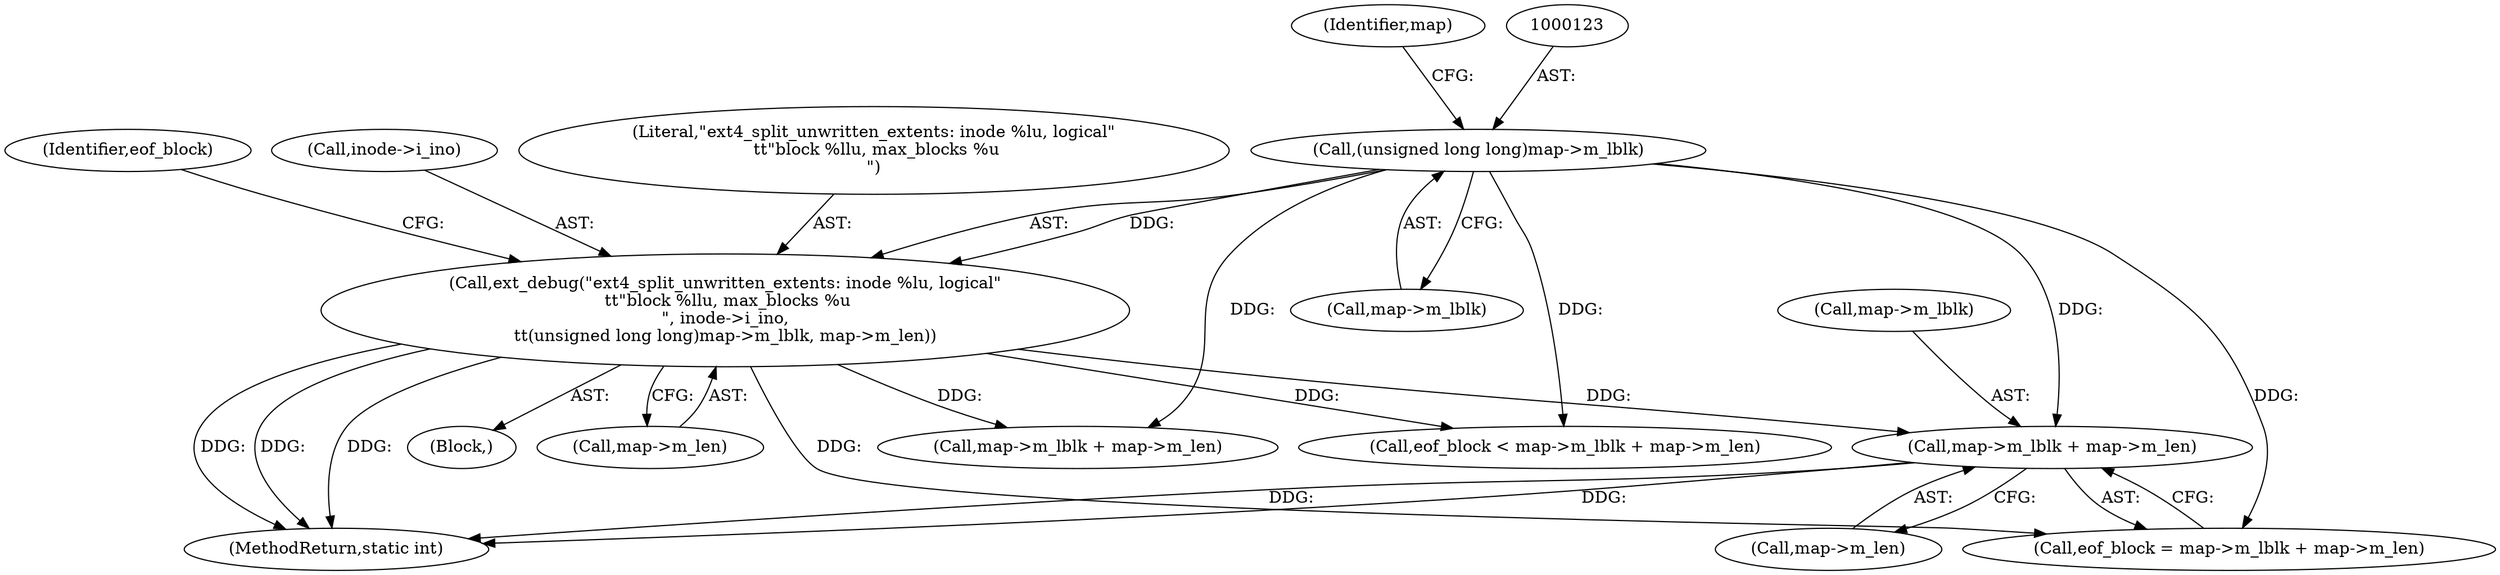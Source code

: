 digraph "0_linux_667eff35a1f56fa74ce98a0c7c29a40adc1ba4e3_0@pointer" {
"1000161" [label="(Call,map->m_lblk + map->m_len)"];
"1000122" [label="(Call,(unsigned long long)map->m_lblk)"];
"1000117" [label="(Call,ext_debug(\"ext4_split_unwritten_extents: inode %lu, logical\"\n \t\t\"block %llu, max_blocks %u\n\", inode->i_ino,\n\t\t(unsigned long long)map->m_lblk, map->m_len))"];
"1000117" [label="(Call,ext_debug(\"ext4_split_unwritten_extents: inode %lu, logical\"\n \t\t\"block %llu, max_blocks %u\n\", inode->i_ino,\n\t\t(unsigned long long)map->m_lblk, map->m_len))"];
"1000152" [label="(Call,map->m_lblk + map->m_len)"];
"1000128" [label="(Identifier,map)"];
"1000161" [label="(Call,map->m_lblk + map->m_len)"];
"1000122" [label="(Call,(unsigned long long)map->m_lblk)"];
"1000119" [label="(Call,inode->i_ino)"];
"1000159" [label="(Call,eof_block = map->m_lblk + map->m_len)"];
"1000165" [label="(Call,map->m_len)"];
"1000213" [label="(MethodReturn,static int)"];
"1000162" [label="(Call,map->m_lblk)"];
"1000107" [label="(Block,)"];
"1000118" [label="(Literal,\"ext4_split_unwritten_extents: inode %lu, logical\"\n \t\t\"block %llu, max_blocks %u\n\")"];
"1000127" [label="(Call,map->m_len)"];
"1000124" [label="(Call,map->m_lblk)"];
"1000131" [label="(Identifier,eof_block)"];
"1000150" [label="(Call,eof_block < map->m_lblk + map->m_len)"];
"1000161" -> "1000159"  [label="AST: "];
"1000161" -> "1000165"  [label="CFG: "];
"1000162" -> "1000161"  [label="AST: "];
"1000165" -> "1000161"  [label="AST: "];
"1000159" -> "1000161"  [label="CFG: "];
"1000161" -> "1000213"  [label="DDG: "];
"1000161" -> "1000213"  [label="DDG: "];
"1000122" -> "1000161"  [label="DDG: "];
"1000117" -> "1000161"  [label="DDG: "];
"1000122" -> "1000117"  [label="AST: "];
"1000122" -> "1000124"  [label="CFG: "];
"1000123" -> "1000122"  [label="AST: "];
"1000124" -> "1000122"  [label="AST: "];
"1000128" -> "1000122"  [label="CFG: "];
"1000122" -> "1000117"  [label="DDG: "];
"1000122" -> "1000150"  [label="DDG: "];
"1000122" -> "1000152"  [label="DDG: "];
"1000122" -> "1000159"  [label="DDG: "];
"1000117" -> "1000107"  [label="AST: "];
"1000117" -> "1000127"  [label="CFG: "];
"1000118" -> "1000117"  [label="AST: "];
"1000119" -> "1000117"  [label="AST: "];
"1000127" -> "1000117"  [label="AST: "];
"1000131" -> "1000117"  [label="CFG: "];
"1000117" -> "1000213"  [label="DDG: "];
"1000117" -> "1000213"  [label="DDG: "];
"1000117" -> "1000213"  [label="DDG: "];
"1000117" -> "1000150"  [label="DDG: "];
"1000117" -> "1000152"  [label="DDG: "];
"1000117" -> "1000159"  [label="DDG: "];
}
